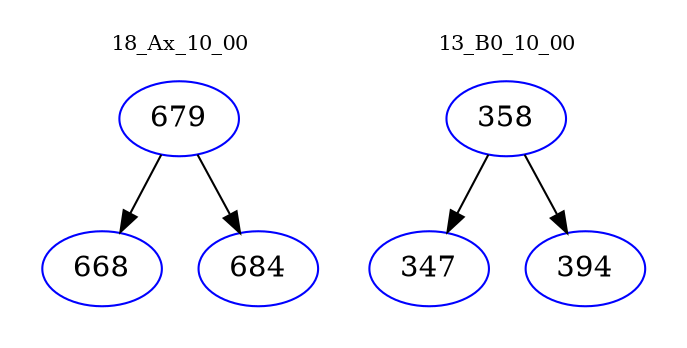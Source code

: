 digraph{
subgraph cluster_0 {
color = white
label = "18_Ax_10_00";
fontsize=10;
T0_679 [label="679", color="blue"]
T0_679 -> T0_668 [color="black"]
T0_668 [label="668", color="blue"]
T0_679 -> T0_684 [color="black"]
T0_684 [label="684", color="blue"]
}
subgraph cluster_1 {
color = white
label = "13_B0_10_00";
fontsize=10;
T1_358 [label="358", color="blue"]
T1_358 -> T1_347 [color="black"]
T1_347 [label="347", color="blue"]
T1_358 -> T1_394 [color="black"]
T1_394 [label="394", color="blue"]
}
}
